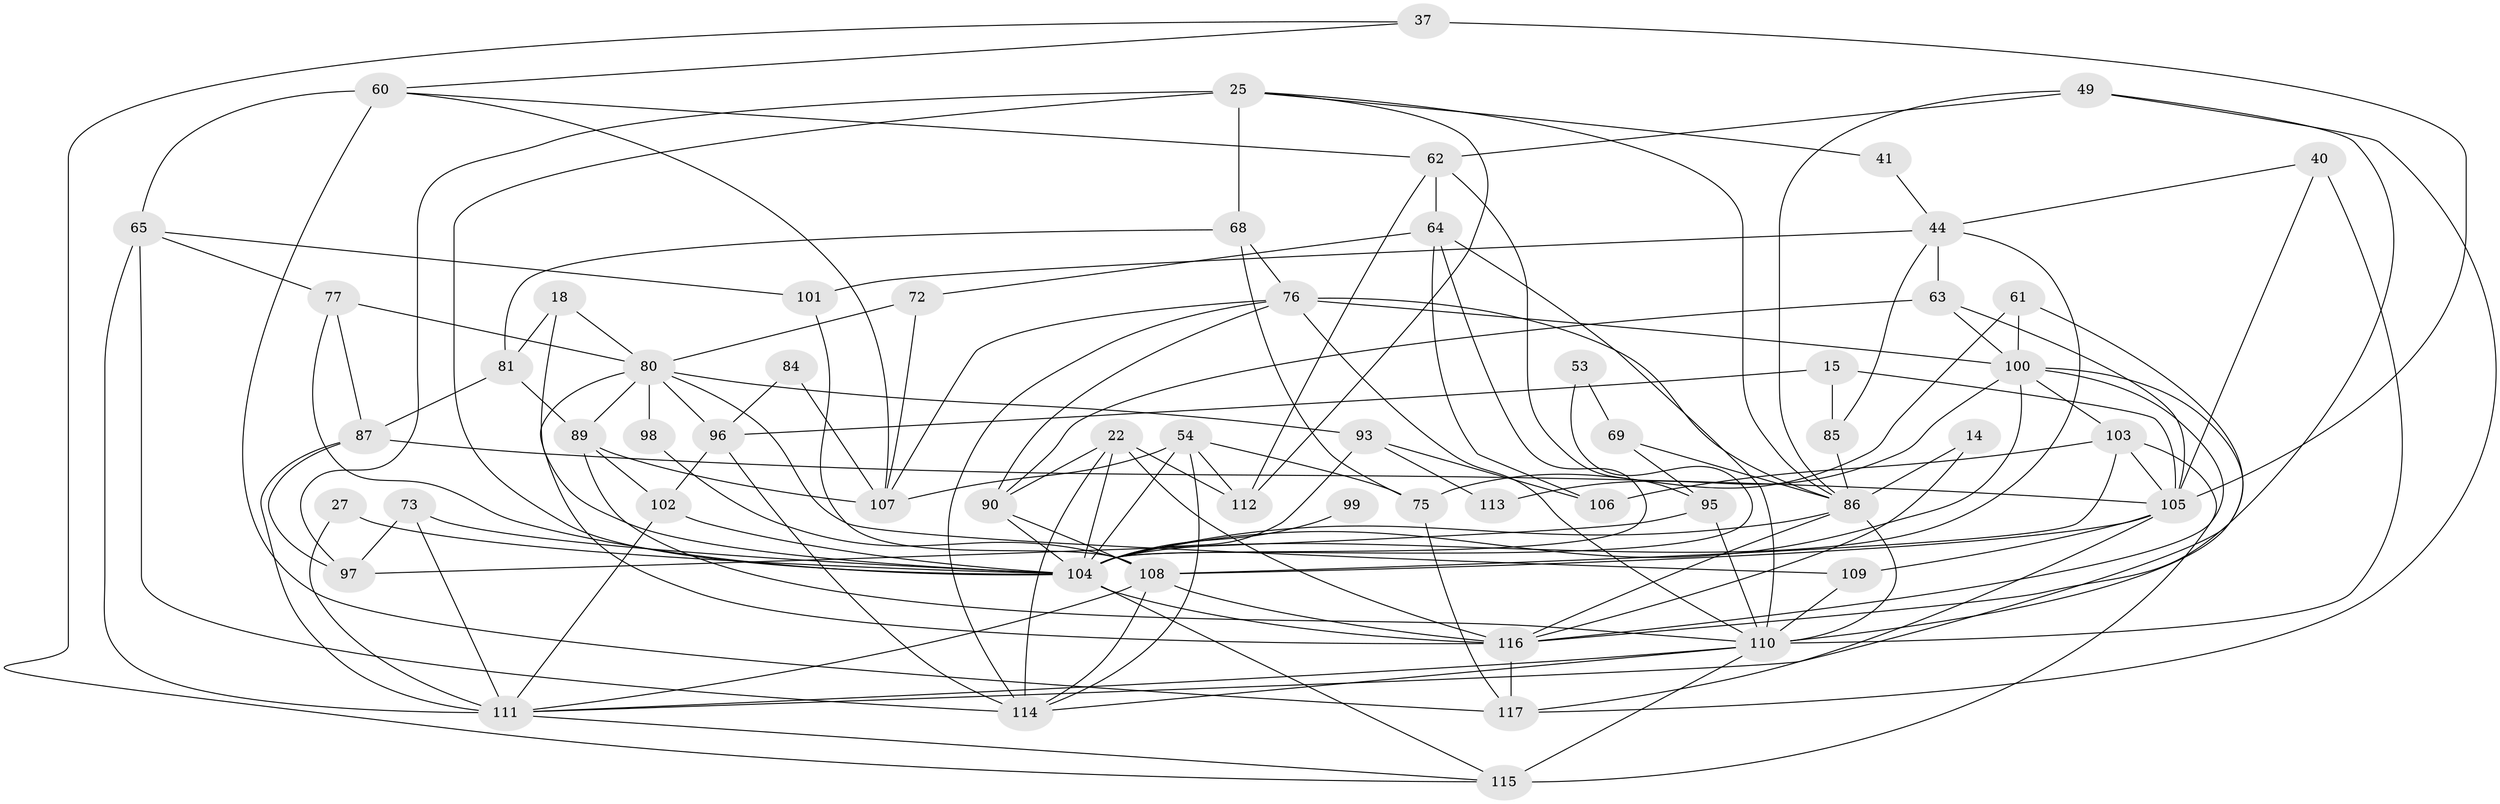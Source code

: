 // original degree distribution, {5: 0.15384615384615385, 3: 0.27350427350427353, 4: 0.3162393162393162, 2: 0.11965811965811966, 8: 0.02564102564102564, 6: 0.07692307692307693, 7: 0.03418803418803419}
// Generated by graph-tools (version 1.1) at 2025/48/03/09/25 04:48:55]
// undirected, 58 vertices, 141 edges
graph export_dot {
graph [start="1"]
  node [color=gray90,style=filled];
  14;
  15;
  18;
  22 [super="+9"];
  25;
  27;
  37;
  40;
  41;
  44;
  49;
  53;
  54 [super="+50"];
  60 [super="+45"];
  61;
  62;
  63 [super="+20"];
  64;
  65 [super="+23"];
  68;
  69;
  72;
  73;
  75;
  76 [super="+31"];
  77;
  80 [super="+48+66"];
  81;
  84;
  85;
  86 [super="+13"];
  87 [super="+70"];
  89;
  90 [super="+33"];
  93;
  95 [super="+51"];
  96;
  97 [super="+47"];
  98 [super="+92"];
  99;
  100 [super="+10+57"];
  101;
  102;
  103 [super="+79"];
  104 [super="+2+94+82+78"];
  105 [super="+36"];
  106 [super="+46"];
  107 [super="+28+52"];
  108 [super="+88"];
  109;
  110 [super="+55+17"];
  111 [super="+58+83"];
  112;
  113;
  114 [super="+74"];
  115 [super="+12+42"];
  116 [super="+19+91"];
  117 [super="+24"];
  14 -- 86 [weight=2];
  14 -- 116 [weight=2];
  15 -- 105 [weight=2];
  15 -- 96;
  15 -- 85;
  18 -- 81;
  18 -- 104;
  18 -- 80;
  22 -- 114;
  22 -- 90 [weight=2];
  22 -- 112;
  22 -- 104 [weight=2];
  22 -- 116;
  25 -- 86;
  25 -- 41;
  25 -- 68;
  25 -- 97 [weight=2];
  25 -- 112;
  25 -- 104;
  27 -- 104;
  27 -- 111;
  37 -- 60;
  37 -- 105 [weight=2];
  37 -- 115;
  40 -- 105;
  40 -- 44;
  40 -- 110;
  41 -- 44;
  44 -- 63 [weight=2];
  44 -- 85;
  44 -- 101;
  44 -- 104;
  49 -- 116;
  49 -- 62;
  49 -- 86;
  49 -- 117;
  53 -- 69;
  53 -- 104;
  54 -- 112;
  54 -- 75;
  54 -- 107;
  54 -- 104;
  54 -- 114;
  60 -- 65;
  60 -- 107;
  60 -- 117;
  60 -- 62;
  61 -- 75;
  61 -- 110 [weight=3];
  61 -- 100 [weight=2];
  62 -- 112;
  62 -- 64;
  62 -- 95;
  63 -- 105;
  63 -- 90 [weight=2];
  63 -- 100;
  64 -- 72;
  64 -- 110;
  64 -- 106;
  64 -- 104;
  65 -- 101;
  65 -- 77;
  65 -- 111;
  65 -- 114;
  68 -- 76;
  68 -- 75;
  68 -- 81;
  69 -- 86 [weight=2];
  69 -- 95;
  72 -- 107 [weight=2];
  72 -- 80;
  73 -- 97;
  73 -- 111;
  73 -- 104;
  75 -- 117;
  76 -- 100 [weight=2];
  76 -- 110 [weight=2];
  76 -- 90;
  76 -- 86;
  76 -- 107;
  76 -- 114;
  77 -- 87;
  77 -- 104;
  77 -- 80;
  80 -- 98 [weight=3];
  80 -- 89;
  80 -- 109;
  80 -- 96;
  80 -- 93;
  80 -- 116;
  81 -- 87 [weight=2];
  81 -- 89;
  84 -- 96;
  84 -- 107 [weight=2];
  85 -- 86;
  86 -- 110 [weight=2];
  86 -- 104;
  86 -- 116;
  87 -- 105 [weight=2];
  87 -- 97;
  87 -- 111;
  89 -- 102;
  89 -- 110;
  89 -- 107;
  90 -- 108;
  90 -- 104;
  93 -- 106;
  93 -- 113;
  93 -- 104;
  95 -- 97;
  95 -- 110 [weight=3];
  96 -- 102;
  96 -- 114;
  98 -- 108;
  99 -- 104 [weight=3];
  100 -- 113;
  100 -- 103;
  100 -- 104 [weight=3];
  100 -- 116;
  100 -- 111 [weight=2];
  101 -- 108;
  102 -- 111 [weight=2];
  102 -- 104;
  103 -- 108;
  103 -- 105 [weight=2];
  103 -- 106;
  103 -- 115 [weight=2];
  104 -- 115;
  104 -- 116;
  105 -- 109;
  105 -- 117;
  105 -- 108;
  108 -- 116;
  108 -- 114;
  108 -- 111;
  109 -- 110;
  110 -- 114;
  110 -- 115;
  110 -- 111;
  111 -- 115;
  116 -- 117;
}
